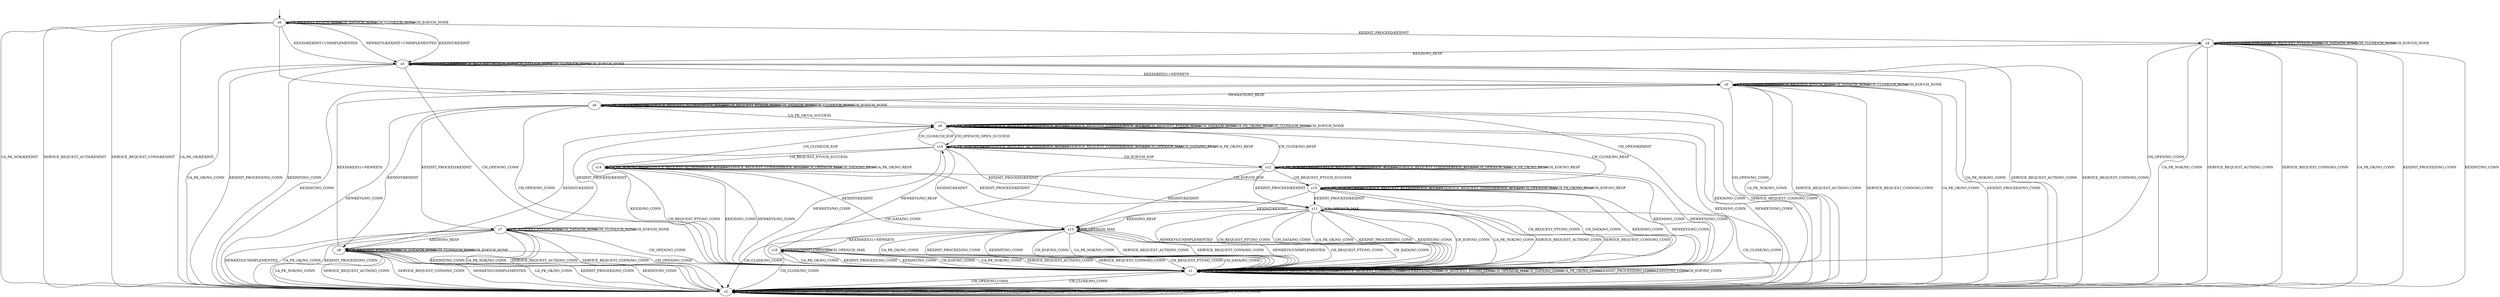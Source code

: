 digraph G {
__start0 [label="" shape="none"];
__start0 -> s0;
s0
s1
s2
s3
s4
s5
s6
s7
s8
s9
s10
s11
s12
s13
s14
s15
s16
s0 [label="s0"];
s0 -> s2[label="UA_PK_NOK/KEXINIT"]
s0 -> s3[label="KEX30/KEXINIT+UNIMPLEMENTED"]
s0 -> s2[label="SERVICE_REQUEST_AUTH/KEXINIT"]
s0 -> s2[label="SERVICE_REQUEST_CONN/KEXINIT"]
s0 -> s3[label="NEWKEYS/KEXINIT+UNIMPLEMENTED"]
s0 -> s0[label="CH_REQUEST_PTY/CH_NONE"]
s0 -> s1[label="CH_OPEN/KEXINIT"]
s0 -> s0[label="CH_DATA/CH_NONE"]
s0 -> s2[label="UA_PK_OK/KEXINIT"]
s0 -> s4[label="KEXINIT_PROCEED/KEXINIT"]
s0 -> s0[label="CH_CLOSE/CH_NONE"]
s0 -> s3[label="KEXINIT/KEXINIT"]
s0 -> s0[label="CH_EOF/CH_NONE"]
s1 [label="s1"];
s1 -> s1[label="UA_PK_NOK/NO_CONN"]
s1 -> s1[label="KEX30/NO_CONN"]
s1 -> s1[label="SERVICE_REQUEST_AUTH/NO_CONN"]
s1 -> s1[label="SERVICE_REQUEST_CONN/NO_CONN"]
s1 -> s1[label="NEWKEYS/NO_CONN"]
s1 -> s1[label="CH_REQUEST_PTY/NO_CONN"]
s1 -> s1[label="CH_OPEN/CH_MAX"]
s1 -> s1[label="CH_DATA/NO_CONN"]
s1 -> s1[label="UA_PK_OK/NO_CONN"]
s1 -> s1[label="KEXINIT_PROCEED/NO_CONN"]
s1 -> s2[label="CH_CLOSE/NO_CONN"]
s1 -> s1[label="KEXINIT/NO_CONN"]
s1 -> s1[label="CH_EOF/NO_CONN"]
s2 [label="s2"];
s2 -> s2[label="UA_PK_NOK/NO_CONN"]
s2 -> s2[label="KEX30/NO_CONN"]
s2 -> s2[label="SERVICE_REQUEST_AUTH/NO_CONN"]
s2 -> s2[label="SERVICE_REQUEST_CONN/NO_CONN"]
s2 -> s2[label="NEWKEYS/NO_CONN"]
s2 -> s2[label="CH_REQUEST_PTY/CH_NONE"]
s2 -> s1[label="CH_OPEN/NO_CONN"]
s2 -> s2[label="CH_DATA/CH_NONE"]
s2 -> s2[label="UA_PK_OK/NO_CONN"]
s2 -> s2[label="KEXINIT_PROCEED/NO_CONN"]
s2 -> s2[label="CH_CLOSE/CH_NONE"]
s2 -> s2[label="KEXINIT/NO_CONN"]
s2 -> s2[label="CH_EOF/CH_NONE"]
s3 [label="s3"];
s3 -> s2[label="UA_PK_NOK/NO_CONN"]
s3 -> s5[label="KEX30/KEX31+NEWKEYS"]
s3 -> s2[label="SERVICE_REQUEST_AUTH/NO_CONN"]
s3 -> s2[label="SERVICE_REQUEST_CONN/NO_CONN"]
s3 -> s3[label="NEWKEYS/UNIMPLEMENTED"]
s3 -> s3[label="CH_REQUEST_PTY/CH_NONE"]
s3 -> s1[label="CH_OPEN/NO_CONN"]
s3 -> s3[label="CH_DATA/CH_NONE"]
s3 -> s2[label="UA_PK_OK/NO_CONN"]
s3 -> s2[label="KEXINIT_PROCEED/NO_CONN"]
s3 -> s3[label="CH_CLOSE/CH_NONE"]
s3 -> s2[label="KEXINIT/NO_CONN"]
s3 -> s3[label="CH_EOF/CH_NONE"]
s4 [label="s4"];
s4 -> s2[label="UA_PK_NOK/NO_CONN"]
s4 -> s3[label="KEX30/NO_RESP"]
s4 -> s2[label="SERVICE_REQUEST_AUTH/NO_CONN"]
s4 -> s2[label="SERVICE_REQUEST_CONN/NO_CONN"]
s4 -> s4[label="NEWKEYS/UNIMPLEMENTED"]
s4 -> s4[label="CH_REQUEST_PTY/CH_NONE"]
s4 -> s1[label="CH_OPEN/NO_CONN"]
s4 -> s4[label="CH_DATA/CH_NONE"]
s4 -> s2[label="UA_PK_OK/NO_CONN"]
s4 -> s2[label="KEXINIT_PROCEED/NO_CONN"]
s4 -> s4[label="CH_CLOSE/CH_NONE"]
s4 -> s2[label="KEXINIT/NO_CONN"]
s4 -> s4[label="CH_EOF/CH_NONE"]
s5 [label="s5"];
s5 -> s2[label="UA_PK_NOK/NO_CONN"]
s5 -> s5[label="KEX30/UNIMPLEMENTED"]
s5 -> s2[label="SERVICE_REQUEST_AUTH/NO_CONN"]
s5 -> s2[label="SERVICE_REQUEST_CONN/NO_CONN"]
s5 -> s6[label="NEWKEYS/NO_RESP"]
s5 -> s5[label="CH_REQUEST_PTY/CH_NONE"]
s5 -> s1[label="CH_OPEN/NO_CONN"]
s5 -> s5[label="CH_DATA/CH_NONE"]
s5 -> s2[label="UA_PK_OK/NO_CONN"]
s5 -> s2[label="KEXINIT_PROCEED/NO_CONN"]
s5 -> s5[label="CH_CLOSE/CH_NONE"]
s5 -> s2[label="KEXINIT/NO_CONN"]
s5 -> s5[label="CH_EOF/CH_NONE"]
s6 [label="s6"];
s6 -> s6[label="UA_PK_NOK/UA_FAILURE"]
s6 -> s2[label="KEX30/NO_CONN"]
s6 -> s6[label="SERVICE_REQUEST_AUTH/SERVICE_ACCEPT"]
s6 -> s2[label="SERVICE_REQUEST_CONN/NO_CONN"]
s6 -> s2[label="NEWKEYS/NO_CONN"]
s6 -> s6[label="CH_REQUEST_PTY/CH_NONE"]
s6 -> s1[label="CH_OPEN/NO_CONN"]
s6 -> s6[label="CH_DATA/CH_NONE"]
s6 -> s9[label="UA_PK_OK/UA_SUCCESS"]
s6 -> s7[label="KEXINIT_PROCEED/KEXINIT"]
s6 -> s6[label="CH_CLOSE/CH_NONE"]
s6 -> s8[label="KEXINIT/KEXINIT"]
s6 -> s6[label="CH_EOF/CH_NONE"]
s7 [label="s7"];
s7 -> s2[label="UA_PK_NOK/NO_CONN"]
s7 -> s8[label="KEX30/NO_RESP"]
s7 -> s2[label="SERVICE_REQUEST_AUTH/NO_CONN"]
s7 -> s2[label="SERVICE_REQUEST_CONN/NO_CONN"]
s7 -> s2[label="NEWKEYS/UNIMPLEMENTED"]
s7 -> s7[label="CH_REQUEST_PTY/CH_NONE"]
s7 -> s1[label="CH_OPEN/NO_CONN"]
s7 -> s7[label="CH_DATA/CH_NONE"]
s7 -> s2[label="UA_PK_OK/NO_CONN"]
s7 -> s2[label="KEXINIT_PROCEED/NO_CONN"]
s7 -> s7[label="CH_CLOSE/CH_NONE"]
s7 -> s2[label="KEXINIT/NO_CONN"]
s7 -> s7[label="CH_EOF/CH_NONE"]
s8 [label="s8"];
s8 -> s2[label="UA_PK_NOK/NO_CONN"]
s8 -> s5[label="KEX30/KEX31+NEWKEYS"]
s8 -> s2[label="SERVICE_REQUEST_AUTH/NO_CONN"]
s8 -> s2[label="SERVICE_REQUEST_CONN/NO_CONN"]
s8 -> s2[label="NEWKEYS/UNIMPLEMENTED"]
s8 -> s8[label="CH_REQUEST_PTY/CH_NONE"]
s8 -> s1[label="CH_OPEN/NO_CONN"]
s8 -> s8[label="CH_DATA/CH_NONE"]
s8 -> s2[label="UA_PK_OK/NO_CONN"]
s8 -> s2[label="KEXINIT_PROCEED/NO_CONN"]
s8 -> s8[label="CH_CLOSE/CH_NONE"]
s8 -> s2[label="KEXINIT/NO_CONN"]
s8 -> s8[label="CH_EOF/CH_NONE"]
s9 [label="s9"];
s9 -> s9[label="UA_PK_NOK/NO_RESP"]
s9 -> s2[label="KEX30/NO_CONN"]
s9 -> s9[label="SERVICE_REQUEST_AUTH/SERVICE_ACCEPT"]
s9 -> s9[label="SERVICE_REQUEST_CONN/SERVICE_ACCEPT"]
s9 -> s2[label="NEWKEYS/NO_CONN"]
s9 -> s9[label="CH_REQUEST_PTY/CH_NONE"]
s9 -> s10[label="CH_OPEN/CH_OPEN_SUCCESS"]
s9 -> s9[label="CH_DATA/CH_NONE"]
s9 -> s9[label="UA_PK_OK/NO_RESP"]
s9 -> s7[label="KEXINIT_PROCEED/KEXINIT"]
s9 -> s9[label="CH_CLOSE/CH_NONE"]
s9 -> s8[label="KEXINIT/KEXINIT"]
s9 -> s9[label="CH_EOF/CH_NONE"]
s10 [label="s10"];
s10 -> s10[label="UA_PK_NOK/NO_RESP"]
s10 -> s1[label="KEX30/NO_CONN"]
s10 -> s10[label="SERVICE_REQUEST_AUTH/SERVICE_ACCEPT"]
s10 -> s10[label="SERVICE_REQUEST_CONN/SERVICE_ACCEPT"]
s10 -> s1[label="NEWKEYS/NO_CONN"]
s10 -> s14[label="CH_REQUEST_PTY/CH_SUCCESS"]
s10 -> s10[label="CH_OPEN/CH_MAX"]
s10 -> s10[label="CH_DATA/NO_RESP"]
s10 -> s10[label="UA_PK_OK/NO_RESP"]
s10 -> s11[label="KEXINIT_PROCEED/KEXINIT"]
s10 -> s9[label="CH_CLOSE/CH_EOF"]
s10 -> s13[label="KEXINIT/KEXINIT"]
s10 -> s12[label="CH_EOF/CH_EOF"]
s11 [label="s11"];
s11 -> s1[label="UA_PK_NOK/NO_CONN"]
s11 -> s13[label="KEX30/NO_RESP"]
s11 -> s1[label="SERVICE_REQUEST_AUTH/NO_CONN"]
s11 -> s1[label="SERVICE_REQUEST_CONN/NO_CONN"]
s11 -> s1[label="NEWKEYS/UNIMPLEMENTED"]
s11 -> s1[label="CH_REQUEST_PTY/NO_CONN"]
s11 -> s11[label="CH_OPEN/CH_MAX"]
s11 -> s1[label="CH_DATA/NO_CONN"]
s11 -> s1[label="UA_PK_OK/NO_CONN"]
s11 -> s1[label="KEXINIT_PROCEED/NO_CONN"]
s11 -> s2[label="CH_CLOSE/NO_CONN"]
s11 -> s1[label="KEXINIT/NO_CONN"]
s11 -> s1[label="CH_EOF/NO_CONN"]
s12 [label="s12"];
s12 -> s12[label="UA_PK_NOK/NO_RESP"]
s12 -> s1[label="KEX30/NO_CONN"]
s12 -> s12[label="SERVICE_REQUEST_AUTH/SERVICE_ACCEPT"]
s12 -> s12[label="SERVICE_REQUEST_CONN/SERVICE_ACCEPT"]
s12 -> s1[label="NEWKEYS/NO_CONN"]
s12 -> s15[label="CH_REQUEST_PTY/CH_SUCCESS"]
s12 -> s12[label="CH_OPEN/CH_MAX"]
s12 -> s1[label="CH_DATA/NO_CONN"]
s12 -> s12[label="UA_PK_OK/NO_RESP"]
s12 -> s11[label="KEXINIT_PROCEED/KEXINIT"]
s12 -> s9[label="CH_CLOSE/NO_RESP"]
s12 -> s13[label="KEXINIT/KEXINIT"]
s12 -> s12[label="CH_EOF/NO_RESP"]
s13 [label="s13"];
s13 -> s1[label="UA_PK_NOK/NO_CONN"]
s13 -> s16[label="KEX30/KEX31+NEWKEYS"]
s13 -> s1[label="SERVICE_REQUEST_AUTH/NO_CONN"]
s13 -> s1[label="SERVICE_REQUEST_CONN/NO_CONN"]
s13 -> s1[label="NEWKEYS/UNIMPLEMENTED"]
s13 -> s1[label="CH_REQUEST_PTY/NO_CONN"]
s13 -> s13[label="CH_OPEN/CH_MAX"]
s13 -> s1[label="CH_DATA/NO_CONN"]
s13 -> s1[label="UA_PK_OK/NO_CONN"]
s13 -> s1[label="KEXINIT_PROCEED/NO_CONN"]
s13 -> s2[label="CH_CLOSE/NO_CONN"]
s13 -> s1[label="KEXINIT/NO_CONN"]
s13 -> s1[label="CH_EOF/NO_CONN"]
s14 [label="s14"];
s14 -> s14[label="UA_PK_NOK/NO_RESP"]
s14 -> s1[label="KEX30/NO_CONN"]
s14 -> s14[label="SERVICE_REQUEST_AUTH/SERVICE_ACCEPT"]
s14 -> s14[label="SERVICE_REQUEST_CONN/SERVICE_ACCEPT"]
s14 -> s1[label="NEWKEYS/NO_CONN"]
s14 -> s1[label="CH_REQUEST_PTY/NO_CONN"]
s14 -> s14[label="CH_OPEN/CH_MAX"]
s14 -> s14[label="CH_DATA/NO_RESP"]
s14 -> s14[label="UA_PK_OK/NO_RESP"]
s14 -> s11[label="KEXINIT_PROCEED/KEXINIT"]
s14 -> s9[label="CH_CLOSE/CH_EOF"]
s14 -> s13[label="KEXINIT/KEXINIT"]
s14 -> s15[label="CH_EOF/CH_EOF"]
s15 [label="s15"];
s15 -> s15[label="UA_PK_NOK/NO_RESP"]
s15 -> s1[label="KEX30/NO_CONN"]
s15 -> s15[label="SERVICE_REQUEST_AUTH/SERVICE_ACCEPT"]
s15 -> s15[label="SERVICE_REQUEST_CONN/SERVICE_ACCEPT"]
s15 -> s1[label="NEWKEYS/NO_CONN"]
s15 -> s1[label="CH_REQUEST_PTY/NO_CONN"]
s15 -> s15[label="CH_OPEN/CH_MAX"]
s15 -> s1[label="CH_DATA/NO_CONN"]
s15 -> s15[label="UA_PK_OK/NO_RESP"]
s15 -> s11[label="KEXINIT_PROCEED/KEXINIT"]
s15 -> s9[label="CH_CLOSE/NO_RESP"]
s15 -> s13[label="KEXINIT/KEXINIT"]
s15 -> s15[label="CH_EOF/NO_RESP"]
s16 [label="s16"];
s16 -> s1[label="UA_PK_NOK/NO_CONN"]
s16 -> s16[label="KEX30/UNIMPLEMENTED"]
s16 -> s1[label="SERVICE_REQUEST_AUTH/NO_CONN"]
s16 -> s1[label="SERVICE_REQUEST_CONN/NO_CONN"]
s16 -> s10[label="NEWKEYS/NO_RESP"]
s16 -> s1[label="CH_REQUEST_PTY/NO_CONN"]
s16 -> s16[label="CH_OPEN/CH_MAX"]
s16 -> s1[label="CH_DATA/NO_CONN"]
s16 -> s1[label="UA_PK_OK/NO_CONN"]
s16 -> s1[label="KEXINIT_PROCEED/NO_CONN"]
s16 -> s2[label="CH_CLOSE/NO_CONN"]
s16 -> s1[label="KEXINIT/NO_CONN"]
s16 -> s1[label="CH_EOF/NO_CONN"]
}
